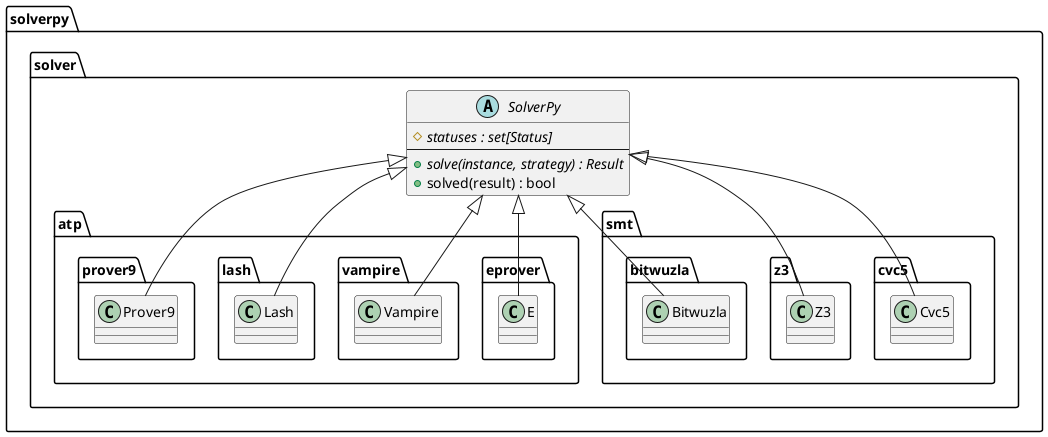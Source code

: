 @startuml

    abstract class solverpy.solver.SolverPy {
      {abstract} # statuses : set[Status]
      --
      {abstract} + solve(instance, strategy) : Result
      + solved(result) : bool
    }

    class solverpy.solver.atp.eprover.E extends solverpy.solver.SolverPy
    class solverpy.solver.atp.vampire.Vampire extends solverpy.solver.SolverPy
    class solverpy.solver.atp.lash.Lash extends solverpy.solver.SolverPy
    class solverpy.solver.atp.prover9.Prover9 extends solverpy.solver.SolverPy

    class solverpy.solver.smt.cvc5.Cvc5 extends solverpy.solver.SolverPy
    class solverpy.solver.smt.z3.Z3 extends solverpy.solver.SolverPy
    class solverpy.solver.smt.bitwuzla.Bitwuzla extends solverpy.solver.SolverPy

@enduml
